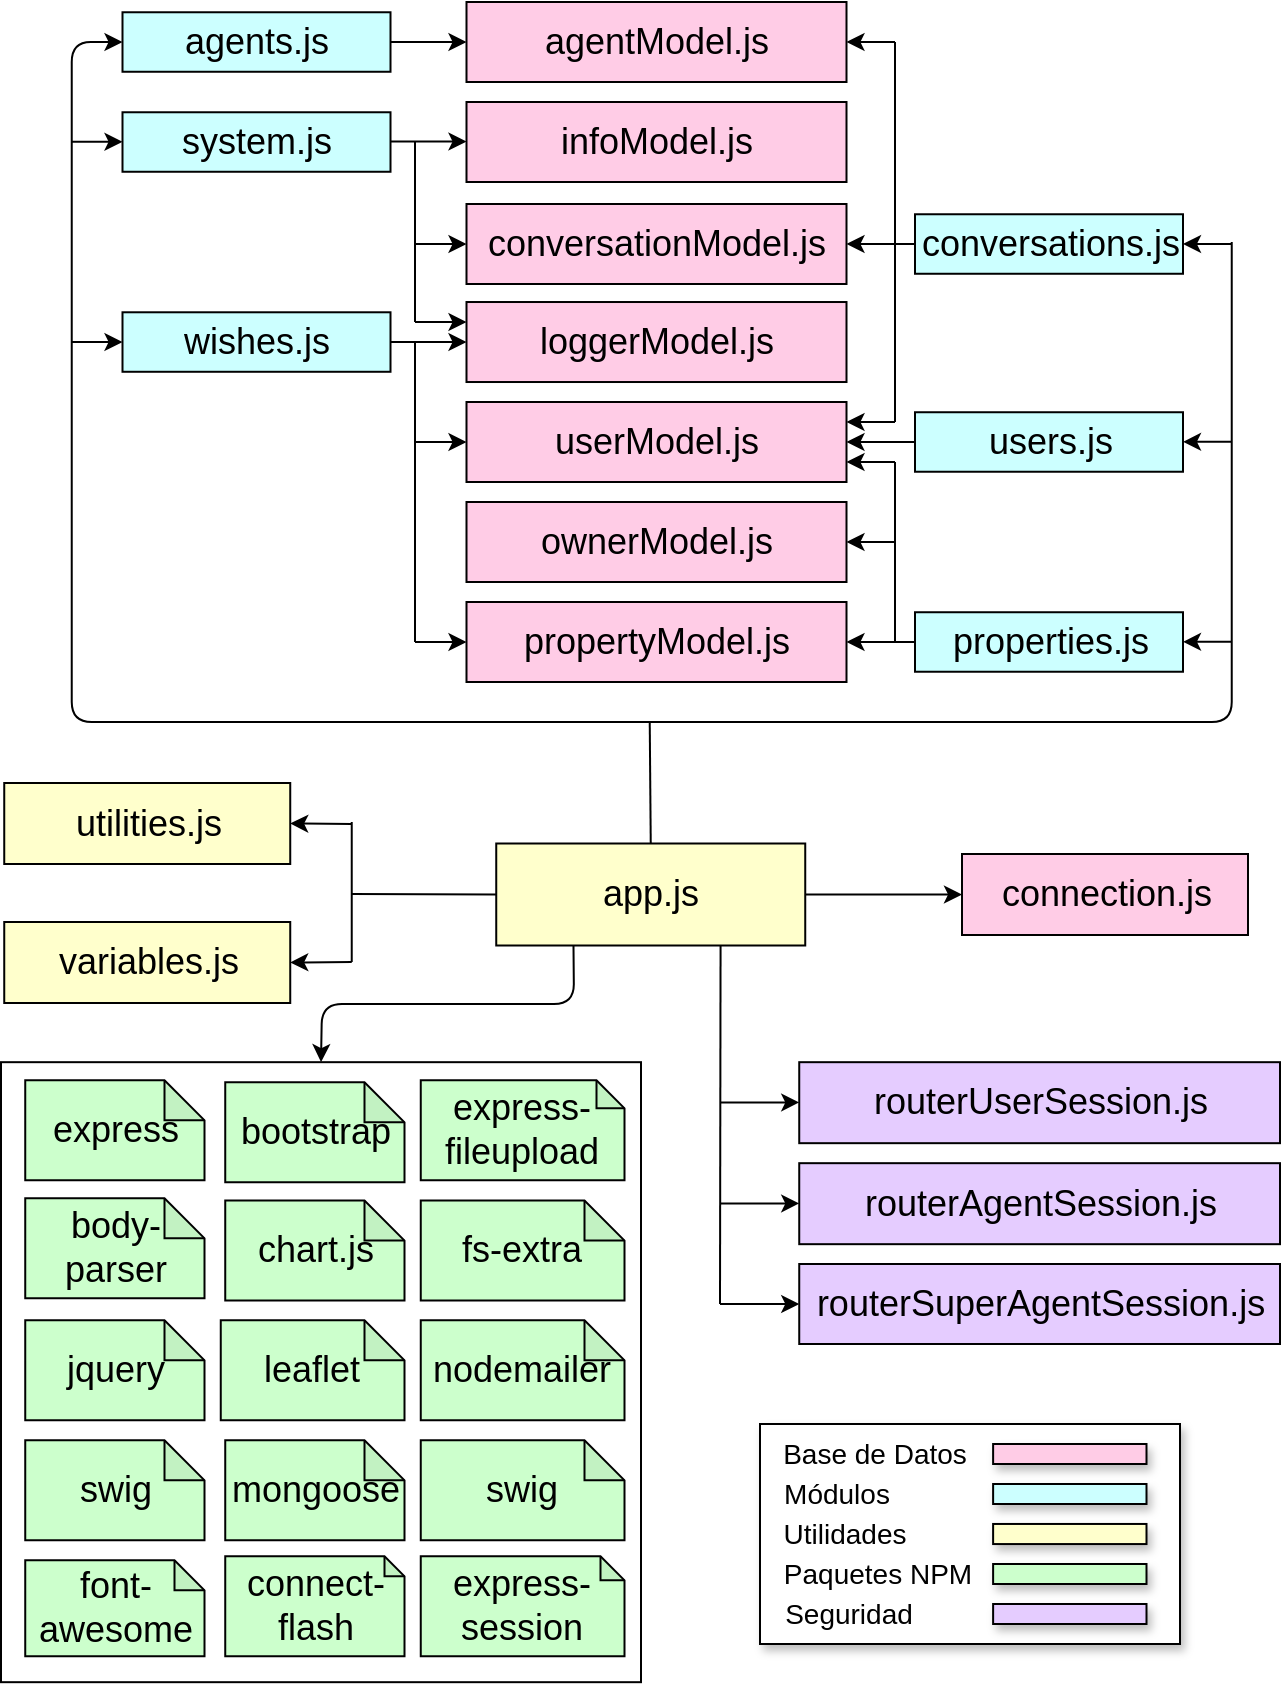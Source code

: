 <mxfile version="12.6.5" type="device"><diagram id="TvxUN9AoUU1yxUNq0Az-" name="Page-1"><mxGraphModel dx="-1169" dy="-1546" grid="1" gridSize="10" guides="1" tooltips="1" connect="1" arrows="1" fold="1" page="1" pageScale="1" pageWidth="827" pageHeight="1169" math="0" shadow="0"><root><mxCell id="0"/><mxCell id="1" parent="0"/><mxCell id="0FMlE9Q-59MJzJHyfHgo-1" value="" style="rounded=0;whiteSpace=wrap;html=1;fillColor=#FFFFFF;" vertex="1" parent="1"><mxGeometry x="2940.5" y="3609.09" width="320" height="310" as="geometry"/></mxCell><mxCell id="0FMlE9Q-59MJzJHyfHgo-2" value="&lt;font style=&quot;font-size: 18px&quot;&gt;agents.js&lt;/font&gt;" style="html=1;fillColor=#CCFFFF;" vertex="1" parent="1"><mxGeometry x="3001.25" y="3084.13" width="134" height="29.75" as="geometry"/></mxCell><mxCell id="0FMlE9Q-59MJzJHyfHgo-3" value="&lt;font style=&quot;font-size: 18px&quot;&gt;app.js&lt;/font&gt;" style="html=1;fillColor=#FFFFCC;" vertex="1" parent="1"><mxGeometry x="3188.12" y="3499.75" width="154.5" height="51" as="geometry"/></mxCell><mxCell id="0FMlE9Q-59MJzJHyfHgo-4" value="" style="endArrow=classic;html=1;entryX=0.5;entryY=0;entryDx=0;entryDy=0;exitX=0.25;exitY=1;exitDx=0;exitDy=0;" edge="1" parent="1" source="0FMlE9Q-59MJzJHyfHgo-3" target="0FMlE9Q-59MJzJHyfHgo-1"><mxGeometry width="50" height="50" relative="1" as="geometry"><mxPoint x="1925.87" y="3919" as="sourcePoint"/><mxPoint x="3265.37" y="3609" as="targetPoint"/><Array as="points"><mxPoint x="3227" y="3580"/><mxPoint x="3101" y="3580"/></Array></mxGeometry></mxCell><mxCell id="0FMlE9Q-59MJzJHyfHgo-5" value="&lt;font style=&quot;font-size: 18px&quot;&gt;connection.js&lt;/font&gt;" style="html=1;fillColor=#FFCCE6;" vertex="1" parent="1"><mxGeometry x="3421" y="3505" width="143" height="40.5" as="geometry"/></mxCell><mxCell id="0FMlE9Q-59MJzJHyfHgo-6" value="" style="endArrow=none;html=1;" edge="1" parent="1"><mxGeometry width="50" height="50" relative="1" as="geometry"><mxPoint x="3115.87" y="3489" as="sourcePoint"/><mxPoint x="3115.87" y="3559" as="targetPoint"/></mxGeometry></mxCell><mxCell id="0FMlE9Q-59MJzJHyfHgo-7" value="" style="endArrow=classic;html=1;exitX=1;exitY=0.5;exitDx=0;exitDy=0;entryX=0;entryY=0.5;entryDx=0;entryDy=0;" edge="1" parent="1" source="0FMlE9Q-59MJzJHyfHgo-3" target="0FMlE9Q-59MJzJHyfHgo-5"><mxGeometry width="50" height="50" relative="1" as="geometry"><mxPoint x="3115.87" y="3474.5" as="sourcePoint"/><mxPoint x="3375.87" y="3525" as="targetPoint"/></mxGeometry></mxCell><mxCell id="0FMlE9Q-59MJzJHyfHgo-8" value="&lt;font style=&quot;font-size: 18px&quot;&gt;utilities.js&lt;/font&gt;" style="html=1;fillColor=#FFFFCC;" vertex="1" parent="1"><mxGeometry x="2942.12" y="3469.5" width="143" height="40.5" as="geometry"/></mxCell><mxCell id="0FMlE9Q-59MJzJHyfHgo-9" value="&lt;font style=&quot;font-size: 18px&quot;&gt;variables.js&lt;/font&gt;" style="html=1;fillColor=#FFFFCC;" vertex="1" parent="1"><mxGeometry x="2942.12" y="3539" width="143" height="40.5" as="geometry"/></mxCell><mxCell id="0FMlE9Q-59MJzJHyfHgo-10" value="" style="endArrow=classic;html=1;entryX=1;entryY=0.5;entryDx=0;entryDy=0;" edge="1" parent="1" target="0FMlE9Q-59MJzJHyfHgo-8"><mxGeometry width="50" height="50" relative="1" as="geometry"><mxPoint x="3115.87" y="3490" as="sourcePoint"/><mxPoint x="3068.87" y="3525.11" as="targetPoint"/></mxGeometry></mxCell><mxCell id="0FMlE9Q-59MJzJHyfHgo-11" value="" style="endArrow=classic;html=1;entryX=1;entryY=0.5;entryDx=0;entryDy=0;" edge="1" parent="1" target="0FMlE9Q-59MJzJHyfHgo-9"><mxGeometry width="50" height="50" relative="1" as="geometry"><mxPoint x="3115.87" y="3559" as="sourcePoint"/><mxPoint x="3068.87" y="3574.61" as="targetPoint"/></mxGeometry></mxCell><mxCell id="0FMlE9Q-59MJzJHyfHgo-12" value="" style="endArrow=classic;html=1;entryX=1;entryY=0.5;entryDx=0;entryDy=0;exitX=1;exitY=0.5;exitDx=0;exitDy=0;" edge="1" parent="1" source="0FMlE9Q-59MJzJHyfHgo-35" target="0FMlE9Q-59MJzJHyfHgo-16"><mxGeometry width="50" height="50" relative="1" as="geometry"><mxPoint x="3268.5" y="3559" as="sourcePoint"/><mxPoint x="3063.75" y="3213.45" as="targetPoint"/></mxGeometry></mxCell><mxCell id="0FMlE9Q-59MJzJHyfHgo-13" value="" style="endArrow=classic;html=1;entryX=0;entryY=0.5;entryDx=0;entryDy=0;" edge="1" parent="1" target="0FMlE9Q-59MJzJHyfHgo-24"><mxGeometry width="50" height="50" relative="1" as="geometry"><mxPoint x="2975.87" y="3249" as="sourcePoint"/><mxPoint x="2916.625" y="3099" as="targetPoint"/></mxGeometry></mxCell><mxCell id="0FMlE9Q-59MJzJHyfHgo-14" value="" style="endArrow=classic;html=1;entryX=0;entryY=0.5;entryDx=0;entryDy=0;" edge="1" parent="1" target="0FMlE9Q-59MJzJHyfHgo-2"><mxGeometry width="50" height="50" relative="1" as="geometry"><mxPoint x="3555.87" y="3199" as="sourcePoint"/><mxPoint x="2815.87" y="3409" as="targetPoint"/><Array as="points"><mxPoint x="3555.87" y="3439"/><mxPoint x="2975.87" y="3439"/><mxPoint x="2975.87" y="3099"/></Array></mxGeometry></mxCell><mxCell id="0FMlE9Q-59MJzJHyfHgo-15" value="" style="endArrow=classic;html=1;entryX=1;entryY=0.5;entryDx=0;entryDy=0;" edge="1" parent="1" target="0FMlE9Q-59MJzJHyfHgo-20"><mxGeometry width="50" height="50" relative="1" as="geometry"><mxPoint x="3387.5" y="3349" as="sourcePoint"/><mxPoint x="3462.5" y="3364" as="targetPoint"/></mxGeometry></mxCell><mxCell id="0FMlE9Q-59MJzJHyfHgo-16" value="&lt;span style=&quot;font-size: 18px&quot;&gt;conversationModel.js&lt;/span&gt;" style="html=1;fillColor=#FFCCE6;" vertex="1" parent="1"><mxGeometry x="3173.25" y="3180" width="190" height="40" as="geometry"/></mxCell><mxCell id="0FMlE9Q-59MJzJHyfHgo-17" value="&lt;span style=&quot;font-size: 18px&quot;&gt;propertyModel.js&lt;/span&gt;" style="html=1;fillColor=#FFCCE6;" vertex="1" parent="1"><mxGeometry x="3173.25" y="3379" width="190" height="40" as="geometry"/></mxCell><mxCell id="0FMlE9Q-59MJzJHyfHgo-18" value="&lt;span style=&quot;font-size: 18px&quot;&gt;loggerModel.js&lt;/span&gt;" style="html=1;fillColor=#FFCCE6;" vertex="1" parent="1"><mxGeometry x="3173.25" y="3229.01" width="190" height="40" as="geometry"/></mxCell><mxCell id="0FMlE9Q-59MJzJHyfHgo-19" value="&lt;span style=&quot;font-size: 18px&quot;&gt;userModel.js&lt;/span&gt;" style="html=1;fillColor=#FFCCE6;" vertex="1" parent="1"><mxGeometry x="3173.25" y="3279" width="190" height="40" as="geometry"/></mxCell><mxCell id="0FMlE9Q-59MJzJHyfHgo-20" value="&lt;span style=&quot;font-size: 18px&quot;&gt;ownerModel.js&lt;/span&gt;" style="html=1;fillColor=#FFCCE6;" vertex="1" parent="1"><mxGeometry x="3173.25" y="3329" width="190" height="40" as="geometry"/></mxCell><mxCell id="0FMlE9Q-59MJzJHyfHgo-21" value="&lt;span style=&quot;font-size: 18px&quot;&gt;infoModel.js&lt;/span&gt;" style="html=1;fillColor=#FFCCE6;" vertex="1" parent="1"><mxGeometry x="3173.25" y="3129" width="190" height="40" as="geometry"/></mxCell><mxCell id="0FMlE9Q-59MJzJHyfHgo-22" value="&lt;span style=&quot;font-size: 18px&quot;&gt;agentModel.js&lt;/span&gt;" style="html=1;fillColor=#FFCCE6;" vertex="1" parent="1"><mxGeometry x="3173.25" y="3079" width="190" height="40" as="geometry"/></mxCell><mxCell id="0FMlE9Q-59MJzJHyfHgo-23" value="" style="endArrow=classic;html=1;entryX=0;entryY=0.5;entryDx=0;entryDy=0;exitX=1;exitY=0.5;exitDx=0;exitDy=0;" edge="1" parent="1" source="0FMlE9Q-59MJzJHyfHgo-2" target="0FMlE9Q-59MJzJHyfHgo-22"><mxGeometry width="50" height="50" relative="1" as="geometry"><mxPoint x="3067.5" y="3249" as="sourcePoint"/><mxPoint x="3117.5" y="3199" as="targetPoint"/></mxGeometry></mxCell><mxCell id="0FMlE9Q-59MJzJHyfHgo-24" value="&lt;span style=&quot;font-size: 18px&quot;&gt;wishes.js&lt;/span&gt;" style="html=1;fillColor=#CCFFFF;" vertex="1" parent="1"><mxGeometry x="3001.25" y="3234.14" width="134" height="29.75" as="geometry"/></mxCell><mxCell id="0FMlE9Q-59MJzJHyfHgo-25" value="" style="endArrow=none;html=1;" edge="1" parent="1"><mxGeometry width="50" height="50" relative="1" as="geometry"><mxPoint x="3147.5" y="3399" as="sourcePoint"/><mxPoint x="3147.5" y="3249" as="targetPoint"/></mxGeometry></mxCell><mxCell id="0FMlE9Q-59MJzJHyfHgo-26" value="" style="endArrow=classic;html=1;entryX=0;entryY=0.5;entryDx=0;entryDy=0;exitX=1;exitY=0.5;exitDx=0;exitDy=0;" edge="1" parent="1" source="0FMlE9Q-59MJzJHyfHgo-24" target="0FMlE9Q-59MJzJHyfHgo-18"><mxGeometry width="50" height="50" relative="1" as="geometry"><mxPoint x="3157.5" y="3399" as="sourcePoint"/><mxPoint x="3183.25" y="3159" as="targetPoint"/></mxGeometry></mxCell><mxCell id="0FMlE9Q-59MJzJHyfHgo-27" value="" style="endArrow=classic;html=1;entryX=0;entryY=0.5;entryDx=0;entryDy=0;" edge="1" parent="1" target="0FMlE9Q-59MJzJHyfHgo-19"><mxGeometry width="50" height="50" relative="1" as="geometry"><mxPoint x="3147.5" y="3299" as="sourcePoint"/><mxPoint x="3147.5" y="3229" as="targetPoint"/></mxGeometry></mxCell><mxCell id="0FMlE9Q-59MJzJHyfHgo-28" value="" style="endArrow=classic;html=1;entryX=0;entryY=0.5;entryDx=0;entryDy=0;" edge="1" parent="1" target="0FMlE9Q-59MJzJHyfHgo-17"><mxGeometry width="50" height="50" relative="1" as="geometry"><mxPoint x="3147.5" y="3399" as="sourcePoint"/><mxPoint x="3173.25" y="3298.76" as="targetPoint"/></mxGeometry></mxCell><mxCell id="0FMlE9Q-59MJzJHyfHgo-29" value="&lt;font style=&quot;font-size: 18px&quot;&gt;users.js&lt;/font&gt;" style="html=1;fillColor=#CCFFFF;" vertex="1" parent="1"><mxGeometry x="3397.5" y="3284.12" width="134" height="29.75" as="geometry"/></mxCell><mxCell id="0FMlE9Q-59MJzJHyfHgo-30" value="" style="endArrow=classic;html=1;entryX=1;entryY=0.5;entryDx=0;entryDy=0;exitX=0;exitY=0.5;exitDx=0;exitDy=0;" edge="1" parent="1" source="0FMlE9Q-59MJzJHyfHgo-29" target="0FMlE9Q-59MJzJHyfHgo-19"><mxGeometry width="50" height="50" relative="1" as="geometry"><mxPoint x="3145.25" y="3159.005" as="sourcePoint"/><mxPoint x="3183.25" y="3159" as="targetPoint"/></mxGeometry></mxCell><mxCell id="0FMlE9Q-59MJzJHyfHgo-31" value="&lt;font style=&quot;font-size: 18px&quot;&gt;properties.js&lt;/font&gt;" style="html=1;fillColor=#CCFFFF;" vertex="1" parent="1"><mxGeometry x="3397.5" y="3384.12" width="134" height="29.75" as="geometry"/></mxCell><mxCell id="0FMlE9Q-59MJzJHyfHgo-32" value="" style="endArrow=none;html=1;" edge="1" parent="1"><mxGeometry width="50" height="50" relative="1" as="geometry"><mxPoint x="3387.5" y="3399" as="sourcePoint"/><mxPoint x="3387.5" y="3309" as="targetPoint"/></mxGeometry></mxCell><mxCell id="0FMlE9Q-59MJzJHyfHgo-33" value="" style="endArrow=classic;html=1;entryX=1;entryY=0.5;entryDx=0;entryDy=0;exitX=0;exitY=0.5;exitDx=0;exitDy=0;" edge="1" parent="1" source="0FMlE9Q-59MJzJHyfHgo-31" target="0FMlE9Q-59MJzJHyfHgo-17"><mxGeometry width="50" height="50" relative="1" as="geometry"><mxPoint x="3387.5" y="3399" as="sourcePoint"/><mxPoint x="3373.25" y="3359" as="targetPoint"/></mxGeometry></mxCell><mxCell id="0FMlE9Q-59MJzJHyfHgo-34" value="" style="endArrow=classic;html=1;entryX=1;entryY=0.75;entryDx=0;entryDy=0;" edge="1" parent="1" target="0FMlE9Q-59MJzJHyfHgo-19"><mxGeometry width="50" height="50" relative="1" as="geometry"><mxPoint x="3387.5" y="3309" as="sourcePoint"/><mxPoint x="3373.25" y="3359" as="targetPoint"/><Array as="points"/></mxGeometry></mxCell><mxCell id="0FMlE9Q-59MJzJHyfHgo-35" value="&lt;font style=&quot;font-size: 18px&quot;&gt;conversations.js&lt;/font&gt;" style="html=1;fillColor=#CCFFFF;" vertex="1" parent="1"><mxGeometry x="3397.5" y="3185.13" width="134" height="29.75" as="geometry"/></mxCell><mxCell id="0FMlE9Q-59MJzJHyfHgo-36" value="" style="endArrow=none;html=1;" edge="1" parent="1"><mxGeometry width="50" height="50" relative="1" as="geometry"><mxPoint x="3387.5" y="3289" as="sourcePoint"/><mxPoint x="3387.5" y="3099" as="targetPoint"/></mxGeometry></mxCell><mxCell id="0FMlE9Q-59MJzJHyfHgo-37" value="" style="endArrow=classic;html=1;entryX=1;entryY=0.25;entryDx=0;entryDy=0;" edge="1" parent="1" target="0FMlE9Q-59MJzJHyfHgo-19"><mxGeometry width="50" height="50" relative="1" as="geometry"><mxPoint x="3387.5" y="3289" as="sourcePoint"/><mxPoint x="3373.25" y="3319" as="targetPoint"/><Array as="points"/></mxGeometry></mxCell><mxCell id="0FMlE9Q-59MJzJHyfHgo-38" value="" style="endArrow=classic;html=1;entryX=1;entryY=0.5;entryDx=0;entryDy=0;" edge="1" parent="1" target="0FMlE9Q-59MJzJHyfHgo-22"><mxGeometry width="50" height="50" relative="1" as="geometry"><mxPoint x="3387.5" y="3099" as="sourcePoint"/><mxPoint x="3373.25" y="3299" as="targetPoint"/><Array as="points"/></mxGeometry></mxCell><mxCell id="0FMlE9Q-59MJzJHyfHgo-39" value="&lt;font style=&quot;font-size: 18px&quot;&gt;system.js&lt;/font&gt;" style="html=1;fillColor=#CCFFFF;" vertex="1" parent="1"><mxGeometry x="3001.25" y="3134.13" width="134" height="29.75" as="geometry"/></mxCell><mxCell id="0FMlE9Q-59MJzJHyfHgo-40" value="" style="endArrow=classic;html=1;entryX=0;entryY=0.5;entryDx=0;entryDy=0;exitX=1;exitY=0.5;exitDx=0;exitDy=0;" edge="1" parent="1"><mxGeometry width="50" height="50" relative="1" as="geometry"><mxPoint x="3135.25" y="3148.775" as="sourcePoint"/><mxPoint x="3173.25" y="3148.77" as="targetPoint"/></mxGeometry></mxCell><mxCell id="0FMlE9Q-59MJzJHyfHgo-41" value="" style="endArrow=none;html=1;" edge="1" parent="1"><mxGeometry width="50" height="50" relative="1" as="geometry"><mxPoint x="3147.5" y="3239" as="sourcePoint"/><mxPoint x="3147.5" y="3149" as="targetPoint"/></mxGeometry></mxCell><mxCell id="0FMlE9Q-59MJzJHyfHgo-42" value="" style="endArrow=classic;html=1;entryX=0;entryY=0.5;entryDx=0;entryDy=0;" edge="1" parent="1" target="0FMlE9Q-59MJzJHyfHgo-16"><mxGeometry width="50" height="50" relative="1" as="geometry"><mxPoint x="3147.5" y="3200" as="sourcePoint"/><mxPoint x="3183.25" y="3309" as="targetPoint"/></mxGeometry></mxCell><mxCell id="0FMlE9Q-59MJzJHyfHgo-43" value="" style="endArrow=classic;html=1;entryX=0;entryY=0.25;entryDx=0;entryDy=0;" edge="1" parent="1" target="0FMlE9Q-59MJzJHyfHgo-18"><mxGeometry width="50" height="50" relative="1" as="geometry"><mxPoint x="3147.5" y="3239" as="sourcePoint"/><mxPoint x="3183.25" y="3210" as="targetPoint"/></mxGeometry></mxCell><mxCell id="0FMlE9Q-59MJzJHyfHgo-44" value="" style="endArrow=none;html=1;exitX=0.5;exitY=0;exitDx=0;exitDy=0;" edge="1" parent="1" source="0FMlE9Q-59MJzJHyfHgo-3"><mxGeometry width="50" height="50" relative="1" as="geometry"><mxPoint x="3371" y="3489" as="sourcePoint"/><mxPoint x="3264.87" y="3439" as="targetPoint"/></mxGeometry></mxCell><mxCell id="0FMlE9Q-59MJzJHyfHgo-45" value="" style="endArrow=classic;html=1;entryX=1;entryY=0.5;entryDx=0;entryDy=0;" edge="1" parent="1" target="0FMlE9Q-59MJzJHyfHgo-35"><mxGeometry width="50" height="50" relative="1" as="geometry"><mxPoint x="3555.87" y="3200" as="sourcePoint"/><mxPoint x="3011.25" y="3259.015" as="targetPoint"/></mxGeometry></mxCell><mxCell id="0FMlE9Q-59MJzJHyfHgo-46" value="" style="endArrow=classic;html=1;entryX=1;entryY=0.5;entryDx=0;entryDy=0;" edge="1" parent="1"><mxGeometry width="50" height="50" relative="1" as="geometry"><mxPoint x="3555.87" y="3298.88" as="sourcePoint"/><mxPoint x="3531.5" y="3298.885" as="targetPoint"/></mxGeometry></mxCell><mxCell id="0FMlE9Q-59MJzJHyfHgo-47" value="" style="endArrow=classic;html=1;entryX=1;entryY=0.5;entryDx=0;entryDy=0;" edge="1" parent="1"><mxGeometry width="50" height="50" relative="1" as="geometry"><mxPoint x="3555.87" y="3398.88" as="sourcePoint"/><mxPoint x="3531.5" y="3398.885" as="targetPoint"/></mxGeometry></mxCell><mxCell id="0FMlE9Q-59MJzJHyfHgo-48" value="" style="endArrow=classic;html=1;entryX=0;entryY=0.5;entryDx=0;entryDy=0;" edge="1" parent="1"><mxGeometry width="50" height="50" relative="1" as="geometry"><mxPoint x="2975.87" y="3148.88" as="sourcePoint"/><mxPoint x="3001.25" y="3148.895" as="targetPoint"/></mxGeometry></mxCell><mxCell id="0FMlE9Q-59MJzJHyfHgo-49" value="" style="endArrow=none;html=1;exitX=0;exitY=0.5;exitDx=0;exitDy=0;" edge="1" parent="1" source="0FMlE9Q-59MJzJHyfHgo-3"><mxGeometry width="50" height="50" relative="1" as="geometry"><mxPoint x="3125.87" y="3499" as="sourcePoint"/><mxPoint x="3115.87" y="3525" as="targetPoint"/></mxGeometry></mxCell><mxCell id="0FMlE9Q-59MJzJHyfHgo-51" value="&lt;font style=&quot;font-size: 18px&quot;&gt;express&lt;/font&gt;" style="shape=note;whiteSpace=wrap;html=1;backgroundOutline=1;darkOpacity=0.05;size=20;fillColor=#CCFFCC;" vertex="1" parent="1"><mxGeometry x="2952.62" y="3618.18" width="89.63" height="50" as="geometry"/></mxCell><mxCell id="0FMlE9Q-59MJzJHyfHgo-52" value="&lt;font style=&quot;font-size: 18px&quot;&gt;font-awesome&lt;/font&gt;" style="shape=note;whiteSpace=wrap;html=1;backgroundOutline=1;darkOpacity=0.05;size=15;fillColor=#CCFFCC;" vertex="1" parent="1"><mxGeometry x="2952.62" y="3858.18" width="89.63" height="48" as="geometry"/></mxCell><mxCell id="0FMlE9Q-59MJzJHyfHgo-53" value="&lt;font style=&quot;font-size: 18px&quot;&gt;body-parser&lt;/font&gt;" style="shape=note;whiteSpace=wrap;html=1;backgroundOutline=1;darkOpacity=0.05;size=20;fillColor=#CCFFCC;" vertex="1" parent="1"><mxGeometry x="2952.62" y="3677.18" width="89.63" height="50" as="geometry"/></mxCell><mxCell id="0FMlE9Q-59MJzJHyfHgo-54" value="&lt;font style=&quot;font-size: 18px&quot;&gt;jquery&lt;/font&gt;" style="shape=note;whiteSpace=wrap;html=1;backgroundOutline=1;darkOpacity=0.05;size=20;fillColor=#CCFFCC;" vertex="1" parent="1"><mxGeometry x="2952.62" y="3738.18" width="89.63" height="50" as="geometry"/></mxCell><mxCell id="0FMlE9Q-59MJzJHyfHgo-55" value="&lt;font style=&quot;font-size: 18px&quot;&gt;bootstrap&lt;/font&gt;" style="shape=note;whiteSpace=wrap;html=1;backgroundOutline=1;darkOpacity=0.05;size=20;fillColor=#CCFFCC;" vertex="1" parent="1"><mxGeometry x="3052.62" y="3619.18" width="89.63" height="50" as="geometry"/></mxCell><mxCell id="0FMlE9Q-59MJzJHyfHgo-56" value="&lt;font style=&quot;font-size: 18px&quot;&gt;chart.js&lt;/font&gt;" style="shape=note;whiteSpace=wrap;html=1;backgroundOutline=1;darkOpacity=0.05;size=20;fillColor=#CCFFCC;" vertex="1" parent="1"><mxGeometry x="3052.62" y="3678.27" width="89.63" height="50" as="geometry"/></mxCell><mxCell id="0FMlE9Q-59MJzJHyfHgo-57" value="&lt;font style=&quot;font-size: 18px&quot;&gt;connect-flash&lt;/font&gt;&lt;span style=&quot;color: rgba(0 , 0 , 0 , 0) ; font-family: monospace ; font-size: 0px ; white-space: nowrap&quot;&gt;%3CmxGraphModel%3E%3Croot%3E%3CmxCell%20id%3D%220%22%2F%3E%3CmxCell%20id%3D%221%22%20parent%3D%220%22%2F%3E%3CmxCell%20id%3D%222%22%20value%3D%22%26lt%3Bfont%20style%3D%26quot%3Bfont-size%3A%2018px%26quot%3B%26gt%3Bbootstrap%26lt%3B%2Ffont%26gt%3B%22%20style%3D%22shape%3Dnote%3BwhiteSpace%3Dwrap%3Bhtml%3D1%3BbackgroundOutline%3D1%3BdarkOpacity%3D0.05%3Bsize%3D20%3B%22%20vertex%3D%221%22%20parent%3D%221%22%3E%3CmxGeometry%20x%3D%222390%22%20y%3D%222950%22%20width%3D%22150%22%20height%3D%2250%22%20as%3D%22geometry%22%2F%3E%3C%2FmxCell%3E%3C%2Froot%3E%3C%2FmxGraphModel%3E&lt;/span&gt;" style="shape=note;whiteSpace=wrap;html=1;backgroundOutline=1;darkOpacity=0.05;size=10;fillColor=#CCFFCC;" vertex="1" parent="1"><mxGeometry x="3052.62" y="3856.18" width="89.63" height="50" as="geometry"/></mxCell><mxCell id="0FMlE9Q-59MJzJHyfHgo-58" value="&lt;font style=&quot;font-size: 18px&quot;&gt;leaflet&lt;/font&gt;" style="shape=note;whiteSpace=wrap;html=1;backgroundOutline=1;darkOpacity=0.05;size=20;fillColor=#CCFFCC;" vertex="1" parent="1"><mxGeometry x="3050.38" y="3738.18" width="91.87" height="50" as="geometry"/></mxCell><mxCell id="0FMlE9Q-59MJzJHyfHgo-59" value="&lt;font style=&quot;font-size: 18px&quot;&gt;express-&lt;br&gt;fileupload&lt;/font&gt;" style="shape=note;whiteSpace=wrap;html=1;backgroundOutline=1;darkOpacity=0.05;size=14;fillColor=#CCFFCC;" vertex="1" parent="1"><mxGeometry x="3150.38" y="3618.18" width="101.87" height="50" as="geometry"/></mxCell><mxCell id="0FMlE9Q-59MJzJHyfHgo-60" value="&lt;font style=&quot;font-size: 18px&quot;&gt;fs-extra&lt;/font&gt;" style="shape=note;whiteSpace=wrap;html=1;backgroundOutline=1;darkOpacity=0.05;size=20;fillColor=#CCFFCC;" vertex="1" parent="1"><mxGeometry x="3150.38" y="3678.27" width="101.87" height="50" as="geometry"/></mxCell><mxCell id="0FMlE9Q-59MJzJHyfHgo-61" value="&lt;span style=&quot;font-size: 18px&quot;&gt;express-&lt;br&gt;&lt;/span&gt;&lt;font style=&quot;font-size: 18px&quot;&gt;session&lt;/font&gt;" style="shape=note;whiteSpace=wrap;html=1;backgroundOutline=1;darkOpacity=0.05;size=12;fillColor=#CCFFCC;" vertex="1" parent="1"><mxGeometry x="3150.38" y="3856.18" width="101.87" height="50" as="geometry"/></mxCell><mxCell id="0FMlE9Q-59MJzJHyfHgo-62" value="&lt;font style=&quot;font-size: 18px&quot;&gt;nodemailer&lt;/font&gt;" style="shape=note;whiteSpace=wrap;html=1;backgroundOutline=1;darkOpacity=0.05;size=20;fillColor=#CCFFCC;" vertex="1" parent="1"><mxGeometry x="3150.38" y="3738.18" width="101.87" height="50" as="geometry"/></mxCell><mxCell id="0FMlE9Q-59MJzJHyfHgo-63" value="&lt;font style=&quot;font-size: 18px&quot;&gt;mongoose&lt;/font&gt;" style="shape=note;whiteSpace=wrap;html=1;backgroundOutline=1;darkOpacity=0.05;size=20;fillColor=#CCFFCC;" vertex="1" parent="1"><mxGeometry x="3052.62" y="3798.18" width="89.63" height="50" as="geometry"/></mxCell><mxCell id="0FMlE9Q-59MJzJHyfHgo-64" value="&lt;font style=&quot;font-size: 18px&quot;&gt;swig&lt;/font&gt;" style="shape=note;whiteSpace=wrap;html=1;backgroundOutline=1;darkOpacity=0.05;size=20;fillColor=#CCFFCC;" vertex="1" parent="1"><mxGeometry x="3150.38" y="3798.18" width="101.87" height="50" as="geometry"/></mxCell><mxCell id="0FMlE9Q-59MJzJHyfHgo-65" value="&lt;font style=&quot;font-size: 18px&quot;&gt;swig&lt;/font&gt;" style="shape=note;whiteSpace=wrap;html=1;backgroundOutline=1;darkOpacity=0.05;size=20;fillColor=#CCFFCC;" vertex="1" parent="1"><mxGeometry x="2952.62" y="3798.18" width="89.63" height="50" as="geometry"/></mxCell><mxCell id="0FMlE9Q-59MJzJHyfHgo-66" value="&lt;font style=&quot;font-size: 18px&quot;&gt;routerUserSession.js&lt;/font&gt;" style="html=1;fillColor=#E5CCFF;" vertex="1" parent="1"><mxGeometry x="3339.62" y="3609.09" width="240.38" height="40.5" as="geometry"/></mxCell><mxCell id="0FMlE9Q-59MJzJHyfHgo-67" value="&lt;font style=&quot;font-size: 18px&quot;&gt;routerAgentSession.js&lt;/font&gt;" style="html=1;fillColor=#E5CCFF;" vertex="1" parent="1"><mxGeometry x="3339.62" y="3659.59" width="240.38" height="40.5" as="geometry"/></mxCell><mxCell id="0FMlE9Q-59MJzJHyfHgo-68" value="&lt;font style=&quot;font-size: 18px&quot;&gt;routerSuperAgentSession.js&lt;/font&gt;" style="html=1;fillColor=#E5CCFF;" vertex="1" parent="1"><mxGeometry x="3339.62" y="3710" width="240.38" height="40" as="geometry"/></mxCell><mxCell id="0FMlE9Q-59MJzJHyfHgo-69" value="" style="endArrow=none;html=1;entryX=0.726;entryY=1.001;entryDx=0;entryDy=0;entryPerimeter=0;" edge="1" parent="1" target="0FMlE9Q-59MJzJHyfHgo-3"><mxGeometry width="50" height="50" relative="1" as="geometry"><mxPoint x="3300.0" y="3730" as="sourcePoint"/><mxPoint x="3301" y="3551" as="targetPoint"/></mxGeometry></mxCell><mxCell id="0FMlE9Q-59MJzJHyfHgo-70" value="" style="endArrow=classic;html=1;entryX=0;entryY=0.5;entryDx=0;entryDy=0;" edge="1" parent="1" target="0FMlE9Q-59MJzJHyfHgo-68"><mxGeometry width="50" height="50" relative="1" as="geometry"><mxPoint x="3300.0" y="3730" as="sourcePoint"/><mxPoint x="3320" y="3748.18" as="targetPoint"/></mxGeometry></mxCell><mxCell id="0FMlE9Q-59MJzJHyfHgo-71" value="" style="endArrow=classic;html=1;entryX=0;entryY=0.5;entryDx=0;entryDy=0;" edge="1" parent="1"><mxGeometry width="50" height="50" relative="1" as="geometry"><mxPoint x="3300.0" y="3679.74" as="sourcePoint"/><mxPoint x="3339.62" y="3679.74" as="targetPoint"/></mxGeometry></mxCell><mxCell id="0FMlE9Q-59MJzJHyfHgo-72" value="" style="endArrow=classic;html=1;entryX=0;entryY=0.5;entryDx=0;entryDy=0;" edge="1" parent="1"><mxGeometry width="50" height="50" relative="1" as="geometry"><mxPoint x="3300.0" y="3629.24" as="sourcePoint"/><mxPoint x="3339.62" y="3629.24" as="targetPoint"/></mxGeometry></mxCell><mxCell id="0FMlE9Q-59MJzJHyfHgo-73" value="" style="group" vertex="1" connectable="0" parent="1"><mxGeometry x="3320" y="3790" width="210" height="110" as="geometry"/></mxCell><mxCell id="0FMlE9Q-59MJzJHyfHgo-74" value="" style="rounded=0;whiteSpace=wrap;html=1;shadow=1;" vertex="1" parent="0FMlE9Q-59MJzJHyfHgo-73"><mxGeometry width="210" height="110" as="geometry"/></mxCell><mxCell id="0FMlE9Q-59MJzJHyfHgo-75" value="&lt;span style=&quot;color: rgba(0 , 0 , 0 , 0) ; font-family: monospace ; font-size: 0px&quot;&gt;%3CmxGraphModel%3E%3Croot%3E%3CmxCell%20id%3D%220%22%2F%3E%3CmxCell%20id%3D%221%22%20parent%3D%220%22%2F%3E%3CmxCell%20id%3D%222%22%20value%3D%22%26lt%3Bfont%20style%3D%26quot%3Bfont-size%3A%2014px%26quot%3B%26gt%3BPaquetes%20NPM%26lt%3B%2Ffont%26gt%3B%22%20style%3D%22text%3Bhtml%3D1%3BstrokeColor%3Dnone%3BfillColor%3Dnone%3Balign%3Dcenter%3BverticalAlign%3Dmiddle%3BwhiteSpace%3Dwrap%3Brounded%3D0%3B%22%20vertex%3D%221%22%20parent%3D%221%22%3E%3CmxGeometry%20x%3D%223344.62%22%20y%3D%223025%22%20width%3D%22108.25%22%20height%3D%2220%22%20as%3D%22geometry%22%2F%3E%3C%2FmxCell%3E%3C%2Froot%3E%3C%2FmxGraphModel%3E&lt;/span&gt;" style="rounded=0;whiteSpace=wrap;html=1;shadow=1;fillColor=#E5CCFF;" vertex="1" parent="0FMlE9Q-59MJzJHyfHgo-73"><mxGeometry x="116.56" y="90" width="76.69" height="10" as="geometry"/></mxCell><mxCell id="0FMlE9Q-59MJzJHyfHgo-76" value="&lt;font style=&quot;font-size: 14px&quot;&gt;Base de Datos&lt;/font&gt;" style="text;html=1;strokeColor=none;fillColor=none;align=center;verticalAlign=middle;whiteSpace=wrap;rounded=0;" vertex="1" parent="0FMlE9Q-59MJzJHyfHgo-73"><mxGeometry x="2.19" y="5" width="111.06" height="20" as="geometry"/></mxCell><mxCell id="0FMlE9Q-59MJzJHyfHgo-77" value="&lt;font style=&quot;font-size: 14px&quot;&gt;Módulos&lt;/font&gt;" style="text;html=1;strokeColor=none;fillColor=none;align=center;verticalAlign=middle;whiteSpace=wrap;rounded=0;" vertex="1" parent="0FMlE9Q-59MJzJHyfHgo-73"><mxGeometry x="3.32" y="25" width="71.06" height="20" as="geometry"/></mxCell><mxCell id="0FMlE9Q-59MJzJHyfHgo-78" value="&lt;font style=&quot;font-size: 14px&quot;&gt;Utilidades&lt;/font&gt;" style="text;html=1;strokeColor=none;fillColor=none;align=center;verticalAlign=middle;whiteSpace=wrap;rounded=0;" vertex="1" parent="0FMlE9Q-59MJzJHyfHgo-73"><mxGeometry x="2.19" y="45" width="80.93" height="20" as="geometry"/></mxCell><mxCell id="0FMlE9Q-59MJzJHyfHgo-79" value="&lt;font style=&quot;font-size: 14px&quot;&gt;Paquetes NPM&lt;/font&gt;" style="text;html=1;strokeColor=none;fillColor=none;align=center;verticalAlign=middle;whiteSpace=wrap;rounded=0;" vertex="1" parent="0FMlE9Q-59MJzJHyfHgo-73"><mxGeometry x="5" y="65" width="108.25" height="20" as="geometry"/></mxCell><mxCell id="0FMlE9Q-59MJzJHyfHgo-80" value="&lt;span style=&quot;color: rgba(0 , 0 , 0 , 0) ; font-family: monospace ; font-size: 0px&quot;&gt;%3CmxGraphModel%3E%3Croot%3E%3CmxCell%20id%3D%220%22%2F%3E%3CmxCell%20id%3D%221%22%20parent%3D%220%22%2F%3E%3CmxCell%20id%3D%222%22%20value%3D%22%26lt%3Bfont%20style%3D%26quot%3Bfont-size%3A%2014px%26quot%3B%26gt%3BPaquetes%20NPM%26lt%3B%2Ffont%26gt%3B%22%20style%3D%22text%3Bhtml%3D1%3BstrokeColor%3Dnone%3BfillColor%3Dnone%3Balign%3Dcenter%3BverticalAlign%3Dmiddle%3BwhiteSpace%3Dwrap%3Brounded%3D0%3B%22%20vertex%3D%221%22%20parent%3D%221%22%3E%3CmxGeometry%20x%3D%223344.62%22%20y%3D%223025%22%20width%3D%22108.25%22%20height%3D%2220%22%20as%3D%22geometry%22%2F%3E%3C%2FmxCell%3E%3C%2Froot%3E%3C%2FmxGraphModel%3E&lt;/span&gt;" style="rounded=0;whiteSpace=wrap;html=1;shadow=1;fillColor=#CCFFCC;" vertex="1" parent="0FMlE9Q-59MJzJHyfHgo-73"><mxGeometry x="116.56" y="70" width="76.69" height="10" as="geometry"/></mxCell><mxCell id="0FMlE9Q-59MJzJHyfHgo-81" value="" style="rounded=0;whiteSpace=wrap;html=1;shadow=1;fillColor=#FFFFCC;" vertex="1" parent="0FMlE9Q-59MJzJHyfHgo-73"><mxGeometry x="116.56" y="49.98" width="76.69" height="10.05" as="geometry"/></mxCell><mxCell id="0FMlE9Q-59MJzJHyfHgo-82" value="" style="rounded=0;whiteSpace=wrap;html=1;shadow=1;fillColor=#CCFFFF;" vertex="1" parent="0FMlE9Q-59MJzJHyfHgo-73"><mxGeometry x="116.56" y="30" width="76.69" height="10" as="geometry"/></mxCell><mxCell id="0FMlE9Q-59MJzJHyfHgo-83" value="" style="rounded=0;whiteSpace=wrap;html=1;shadow=1;fillColor=#FFCCE6;" vertex="1" parent="0FMlE9Q-59MJzJHyfHgo-73"><mxGeometry x="116.56" y="10" width="76.69" height="10" as="geometry"/></mxCell><mxCell id="0FMlE9Q-59MJzJHyfHgo-84" value="&lt;font style=&quot;font-size: 14px&quot;&gt;Seguridad&lt;/font&gt;" style="text;html=1;strokeColor=none;fillColor=none;align=center;verticalAlign=middle;whiteSpace=wrap;rounded=0;" vertex="1" parent="0FMlE9Q-59MJzJHyfHgo-73"><mxGeometry x="10" y="85" width="69.22" height="20" as="geometry"/></mxCell></root></mxGraphModel></diagram></mxfile>
